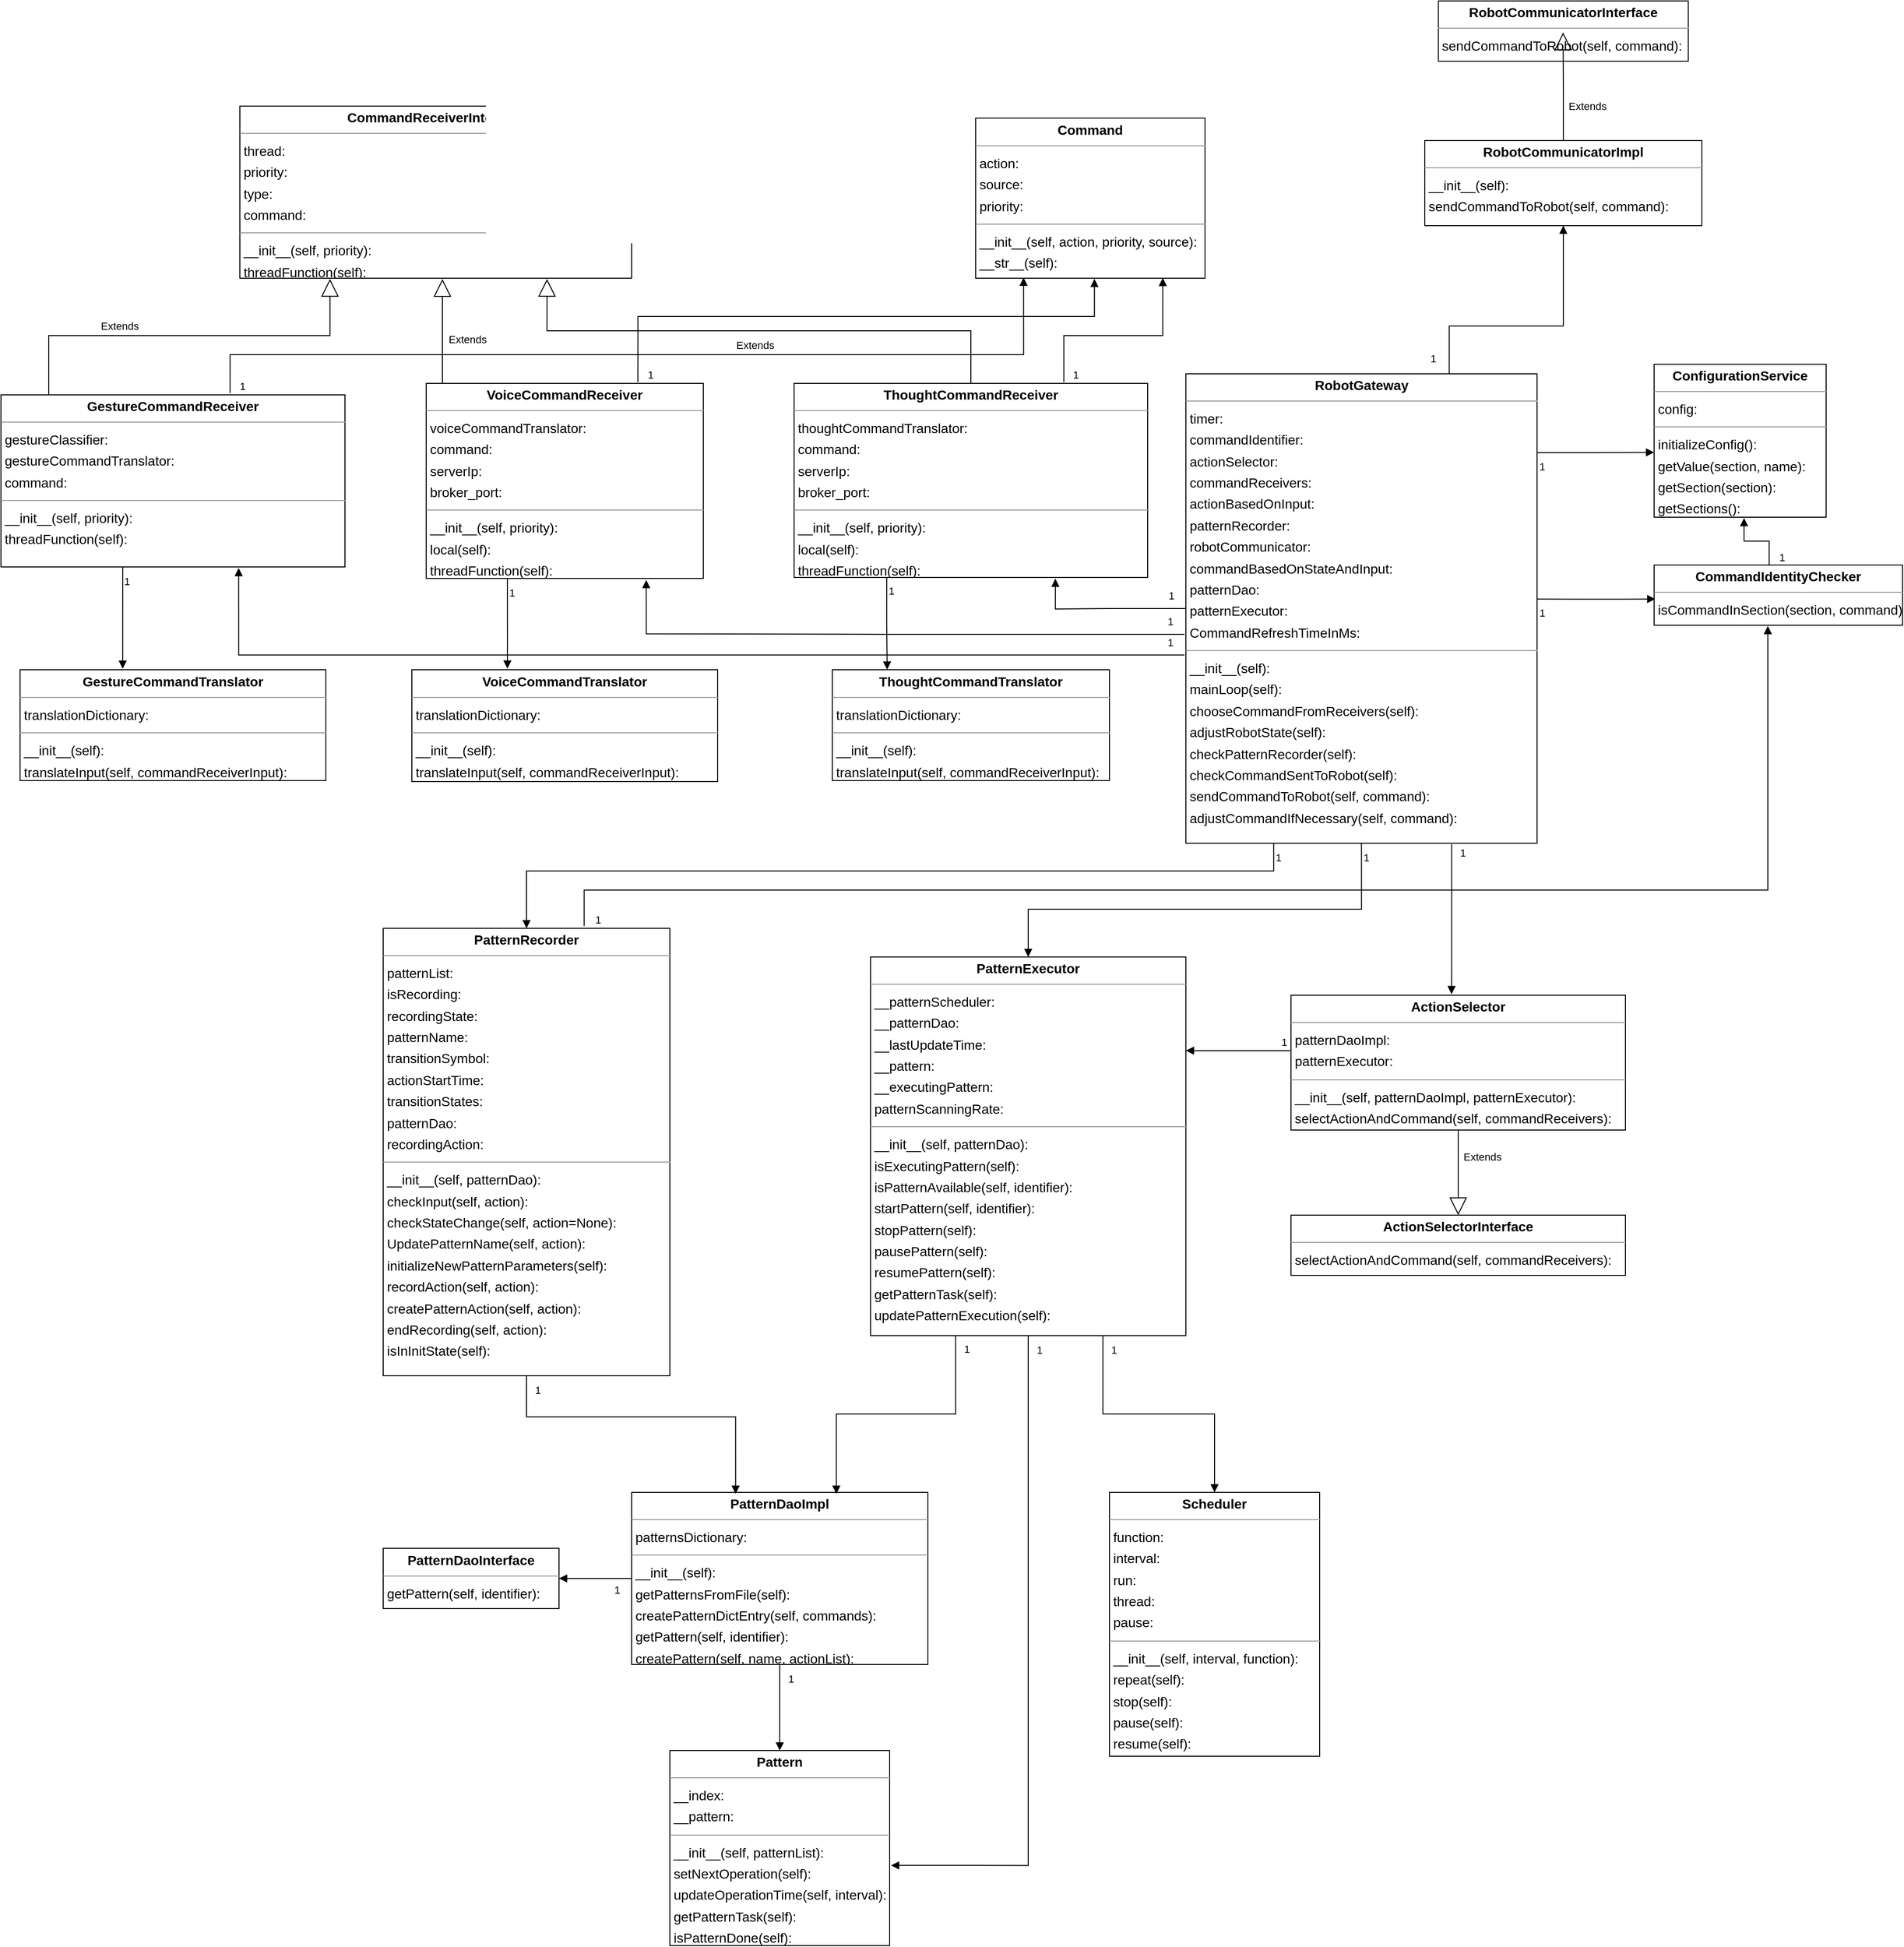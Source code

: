 <mxfile version="20.8.11" type="device"><diagram id="jau8hUi2mhlR2RWy27A4" name="Seite-1"><mxGraphModel dx="5105" dy="3112" grid="1" gridSize="10" guides="1" tooltips="1" connect="1" arrows="1" fold="1" page="0" pageScale="1" pageWidth="827" pageHeight="1169" background="none" math="0" shadow="0"><root><mxCell id="0"/><mxCell id="1" parent="0"/><mxCell id="node11" value="&lt;p style=&quot;margin:0px;margin-top:4px;text-align:center;&quot;&gt;&lt;b&gt;CommandReceiverInterface&lt;/b&gt;&lt;/p&gt;&lt;hr size=&quot;1&quot;&gt;&lt;p style=&quot;margin:0 0 0 4px;line-height:1.6;&quot;&gt; thread: &lt;br&gt; priority: &lt;br&gt; type: &lt;br&gt; command: &lt;/p&gt;&lt;hr size=&quot;1&quot;&gt;&lt;p style=&quot;margin:0 0 0 4px;line-height:1.6;&quot;&gt; __init__(self, priority): &lt;br&gt; threadFunction(self): &lt;/p&gt;" style="verticalAlign=top;align=left;overflow=fill;fontSize=14;fontFamily=Helvetica;html=1;rounded=0;shadow=0;comic=0;labelBackgroundColor=none;strokeWidth=1;" parent="1" vertex="1"><mxGeometry x="-900" y="-800" width="410" height="180" as="geometry"/></mxCell><mxCell id="node6" value="&lt;p style=&quot;margin:0px;margin-top:4px;text-align:center;&quot;&gt;&lt;b&gt;Command&lt;/b&gt;&lt;/p&gt;&lt;hr size=&quot;1&quot;&gt;&lt;p style=&quot;margin:0 0 0 4px;line-height:1.6;&quot;&gt; action: &lt;br&gt; source: &lt;br&gt; priority: &lt;/p&gt;&lt;hr size=&quot;1&quot;&gt;&lt;p style=&quot;margin:0 0 0 4px;line-height:1.6;&quot;&gt; __init__(self, action, priority, source): &lt;br&gt; __str__(self): &lt;/p&gt;" style="verticalAlign=top;align=left;overflow=fill;fontSize=14;fontFamily=Helvetica;html=1;rounded=0;shadow=0;comic=0;labelBackgroundColor=none;strokeWidth=1;" parent="1" vertex="1"><mxGeometry x="-130" y="-787.5" width="240" height="167.5" as="geometry"/></mxCell><mxCell id="node15" value="&lt;p style=&quot;margin:0px;margin-top:4px;text-align:center;&quot;&gt;&lt;b&gt;Pattern&lt;/b&gt;&lt;/p&gt;&lt;hr size=&quot;1&quot;&gt;&lt;p style=&quot;margin:0 0 0 4px;line-height:1.6;&quot;&gt; __index: &lt;br&gt; __pattern: &lt;/p&gt;&lt;hr size=&quot;1&quot;&gt;&lt;p style=&quot;margin:0 0 0 4px;line-height:1.6;&quot;&gt; __init__(self, patternList): &lt;br&gt; setNextOperation(self): &lt;br&gt; updateOperationTime(self, interval): &lt;br&gt; getPatternTask(self): &lt;br&gt; isPatternDone(self): &lt;/p&gt;" style="verticalAlign=top;align=left;overflow=fill;fontSize=14;fontFamily=Helvetica;html=1;rounded=0;shadow=0;comic=0;labelBackgroundColor=none;strokeWidth=1;" parent="1" vertex="1"><mxGeometry x="-450" y="920" width="230" height="204" as="geometry"/></mxCell><mxCell id="node14" value="&lt;p style=&quot;margin:0px;margin-top:4px;text-align:center;&quot;&gt;&lt;b&gt;PatternDaoImpl&lt;/b&gt;&lt;/p&gt;&lt;hr size=&quot;1&quot;&gt;&lt;p style=&quot;margin:0 0 0 4px;line-height:1.6;&quot;&gt; patternsDictionary: &lt;/p&gt;&lt;hr size=&quot;1&quot;&gt;&lt;p style=&quot;margin:0 0 0 4px;line-height:1.6;&quot;&gt; __init__(self): &lt;br&gt; getPatternsFromFile(self): &lt;br&gt; createPatternDictEntry(self, commands): &lt;br&gt; getPattern(self, identifier): &lt;br&gt; createPattern(self, name, actionList): &lt;/p&gt;" style="verticalAlign=top;align=left;overflow=fill;fontSize=14;fontFamily=Helvetica;html=1;rounded=0;shadow=0;comic=0;labelBackgroundColor=none;strokeWidth=1;" parent="1" vertex="1"><mxGeometry x="-490" y="650" width="310" height="180" as="geometry"/></mxCell><mxCell id="node16" value="&lt;p style=&quot;margin:0px;margin-top:4px;text-align:center;&quot;&gt;&lt;b&gt;PatternExecutor&lt;/b&gt;&lt;/p&gt;&lt;hr size=&quot;1&quot;&gt;&lt;p style=&quot;margin:0 0 0 4px;line-height:1.6;&quot;&gt; __patternScheduler: &lt;br&gt; __patternDao: &lt;br&gt; __lastUpdateTime: &lt;br&gt; __pattern: &lt;br&gt; __executingPattern: &lt;br&gt; patternScanningRate: &lt;/p&gt;&lt;hr size=&quot;1&quot;&gt;&lt;p style=&quot;margin:0 0 0 4px;line-height:1.6;&quot;&gt; __init__(self, patternDao): &lt;br&gt; isExecutingPattern(self): &lt;br&gt; isPatternAvailable(self, identifier): &lt;br&gt; startPattern(self, identifier): &lt;br&gt; stopPattern(self): &lt;br&gt; pausePattern(self): &lt;br&gt; resumePattern(self): &lt;br&gt; getPatternTask(self): &lt;br&gt; updatePatternExecution(self): &lt;/p&gt;" style="verticalAlign=top;align=left;overflow=fill;fontSize=14;fontFamily=Helvetica;html=1;rounded=0;shadow=0;comic=0;labelBackgroundColor=none;strokeWidth=1;" parent="1" vertex="1"><mxGeometry x="-240" y="90" width="330" height="396" as="geometry"/></mxCell><mxCell id="node17" value="&lt;p style=&quot;margin:0px;margin-top:4px;text-align:center;&quot;&gt;&lt;b&gt;PatternRecorder&lt;/b&gt;&lt;/p&gt;&lt;hr size=&quot;1&quot;&gt;&lt;p style=&quot;margin:0 0 0 4px;line-height:1.6;&quot;&gt; patternList: &lt;br&gt; isRecording: &lt;br&gt; recordingState: &lt;br&gt; patternName: &lt;br&gt; transitionSymbol: &lt;br&gt; actionStartTime: &lt;br&gt; transitionStates: &lt;br&gt; patternDao: &lt;br&gt; recordingAction: &lt;/p&gt;&lt;hr size=&quot;1&quot;&gt;&lt;p style=&quot;margin:0 0 0 4px;line-height:1.6;&quot;&gt; __init__(self, patternDao): &lt;br&gt; checkInput(self, action): &lt;br&gt; checkStateChange(self, action=None): &lt;br&gt; UpdatePatternName(self, action): &lt;br&gt; initializeNewPatternParameters(self): &lt;br&gt; recordAction(self, action): &lt;br&gt; createPatternAction(self, action): &lt;br&gt; endRecording(self, action): &lt;br&gt; isInInitState(self): &lt;/p&gt;" style="verticalAlign=top;align=left;overflow=fill;fontSize=14;fontFamily=Helvetica;html=1;rounded=0;shadow=0;comic=0;labelBackgroundColor=none;strokeWidth=1;" parent="1" vertex="1"><mxGeometry x="-750" y="60" width="300" height="468" as="geometry"/></mxCell><mxCell id="node19" value="&lt;p style=&quot;margin:0px;margin-top:4px;text-align:center;&quot;&gt;&lt;b&gt;RobotCommunicatorImpl&lt;/b&gt;&lt;/p&gt;&lt;hr size=&quot;1&quot;&gt;&lt;p style=&quot;margin:0 0 0 4px;line-height:1.6;&quot;&gt; __init__(self): &lt;br&gt; sendCommandToRobot(self, command): &lt;/p&gt;" style="verticalAlign=top;align=left;overflow=fill;fontSize=14;fontFamily=Helvetica;html=1;rounded=0;shadow=0;comic=0;labelBackgroundColor=none;strokeWidth=1;" parent="1" vertex="1"><mxGeometry x="340" y="-764" width="290" height="89" as="geometry"/></mxCell><mxCell id="node18" value="&lt;p style=&quot;margin:0px;margin-top:4px;text-align:center;&quot;&gt;&lt;b&gt;RobotCommunicatorInterface&lt;/b&gt;&lt;/p&gt;&lt;hr size=&quot;1&quot;&gt;&lt;p style=&quot;margin:0 0 0 4px;line-height:1.6;&quot;&gt; sendCommandToRobot(self, command): &lt;/p&gt;" style="verticalAlign=top;align=left;overflow=fill;fontSize=14;fontFamily=Helvetica;html=1;rounded=0;shadow=0;comic=0;labelBackgroundColor=none;strokeWidth=1;" parent="1" vertex="1"><mxGeometry x="354.25" y="-910" width="261.5" height="63" as="geometry"/></mxCell><mxCell id="node2" value="&lt;p style=&quot;margin:0px;margin-top:4px;text-align:center;&quot;&gt;&lt;b&gt;RobotGateway&lt;/b&gt;&lt;/p&gt;&lt;hr size=&quot;1&quot;&gt;&lt;p style=&quot;margin:0 0 0 4px;line-height:1.6;&quot;&gt; timer: &lt;br&gt; commandIdentifier: &lt;br&gt; actionSelector: &lt;br&gt; commandReceivers: &lt;br&gt; actionBasedOnInput: &lt;br&gt; patternRecorder: &lt;br&gt; robotCommunicator: &lt;br&gt; commandBasedOnStateAndInput: &lt;br&gt; patternDao: &lt;br&gt; patternExecutor: &lt;br&gt; CommandRefreshTimeInMs: &lt;/p&gt;&lt;hr size=&quot;1&quot;&gt;&lt;p style=&quot;margin:0 0 0 4px;line-height:1.6;&quot;&gt; __init__(self): &lt;br&gt; mainLoop(self): &lt;br&gt; chooseCommandFromReceivers(self): &lt;br&gt; adjustRobotState(self): &lt;br&gt; checkPatternRecorder(self): &lt;br&gt; checkCommandSentToRobot(self): &lt;br&gt; sendCommandToRobot(self, command): &lt;br&gt; adjustCommandIfNecessary(self, command): &lt;/p&gt;" style="verticalAlign=top;align=left;overflow=fill;fontSize=14;fontFamily=Helvetica;html=1;rounded=0;shadow=0;comic=0;labelBackgroundColor=none;strokeWidth=1;" parent="1" vertex="1"><mxGeometry x="90" y="-520" width="367.5" height="491" as="geometry"/></mxCell><mxCell id="node20" value="&lt;p style=&quot;margin:0px;margin-top:4px;text-align:center;&quot;&gt;&lt;b&gt;Scheduler&lt;/b&gt;&lt;/p&gt;&lt;hr size=&quot;1&quot;&gt;&lt;p style=&quot;margin:0 0 0 4px;line-height:1.6;&quot;&gt; function: &lt;br&gt; interval: &lt;br&gt; run: &lt;br&gt; thread: &lt;br&gt; pause: &lt;/p&gt;&lt;hr size=&quot;1&quot;&gt;&lt;p style=&quot;margin:0 0 0 4px;line-height:1.6;&quot;&gt; __init__(self, interval, function): &lt;br&gt; repeat(self): &lt;br&gt; stop(self): &lt;br&gt; pause(self): &lt;br&gt; resume(self): &lt;/p&gt;" style="verticalAlign=top;align=left;overflow=fill;fontSize=14;fontFamily=Helvetica;html=1;rounded=0;shadow=0;comic=0;labelBackgroundColor=none;strokeWidth=1;" parent="1" vertex="1"><mxGeometry x="10" y="650" width="220" height="276" as="geometry"/></mxCell><mxCell id="qd8FegJ2nMm_lScdqNR3-1" value="Extends" style="endArrow=block;endSize=16;endFill=0;html=1;rounded=0;entryX=0.784;entryY=1.004;entryDx=0;entryDy=0;entryPerimeter=0;exitX=0.5;exitY=0;exitDx=0;exitDy=0;edgeStyle=orthogonalEdgeStyle;" edge="1" parent="1" source="node7" target="node11"><mxGeometry x="0.017" y="15" width="160" relative="1" as="geometry"><mxPoint x="-310" y="40" as="sourcePoint"/><mxPoint x="-150" y="40" as="targetPoint"/><mxPoint as="offset"/></mxGeometry></mxCell><mxCell id="qd8FegJ2nMm_lScdqNR3-2" value="Extends" style="endArrow=block;endSize=16;endFill=0;html=1;rounded=0;entryX=0.517;entryY=1.005;entryDx=0;entryDy=0;entryPerimeter=0;edgeStyle=orthogonalEdgeStyle;" edge="1" parent="1" source="node9" target="node11"><mxGeometry x="-0.168" y="-26" width="160" relative="1" as="geometry"><mxPoint x="-245" y="-500" as="sourcePoint"/><mxPoint x="-568.56" y="-609.28" as="targetPoint"/><mxPoint as="offset"/><Array as="points"><mxPoint x="-688" y="-540"/><mxPoint x="-688" y="-540"/></Array></mxGeometry></mxCell><mxCell id="qd8FegJ2nMm_lScdqNR3-3" value="Extends" style="endArrow=block;endSize=16;endFill=0;html=1;rounded=0;entryX=0.23;entryY=1.004;entryDx=0;entryDy=0;entryPerimeter=0;exitX=0.5;exitY=0;exitDx=0;exitDy=0;edgeStyle=orthogonalEdgeStyle;" edge="1" parent="1" source="node0" target="node11"><mxGeometry x="-0.027" y="10" width="160" relative="1" as="geometry"><mxPoint x="-235" y="-490" as="sourcePoint"/><mxPoint x="-558.56" y="-599.28" as="targetPoint"/><mxPoint as="offset"/><Array as="points"><mxPoint x="-1100" y="-560"/><mxPoint x="-806" y="-560"/></Array></mxGeometry></mxCell><mxCell id="qd8FegJ2nMm_lScdqNR3-4" value="" style="endArrow=block;endFill=1;html=1;edgeStyle=orthogonalEdgeStyle;align=left;verticalAlign=top;rounded=0;entryX=0.739;entryY=1.006;entryDx=0;entryDy=0;exitX=0;exitY=0.5;exitDx=0;exitDy=0;entryPerimeter=0;" edge="1" parent="1" source="node2" target="node7"><mxGeometry x="-1" y="25" relative="1" as="geometry"><mxPoint x="-250" as="sourcePoint"/><mxPoint x="-90" as="targetPoint"/><Array as="points"><mxPoint x="10" y="-274"/><mxPoint x="-167" y="-274"/></Array><mxPoint x="20" y="-10" as="offset"/></mxGeometry></mxCell><mxCell id="qd8FegJ2nMm_lScdqNR3-5" value="1" style="edgeLabel;resizable=0;html=1;align=left;verticalAlign=bottom;" connectable="0" vertex="1" parent="qd8FegJ2nMm_lScdqNR3-4"><mxGeometry x="-1" relative="1" as="geometry"><mxPoint x="-20" y="-5" as="offset"/></mxGeometry></mxCell><mxCell id="qd8FegJ2nMm_lScdqNR3-8" value="" style="endArrow=block;endFill=1;html=1;edgeStyle=orthogonalEdgeStyle;align=left;verticalAlign=top;rounded=0;entryX=0.794;entryY=1.008;entryDx=0;entryDy=0;exitX=-0.004;exitY=0.555;exitDx=0;exitDy=0;exitPerimeter=0;entryPerimeter=0;" edge="1" parent="1" source="node2" target="node9"><mxGeometry x="-1" relative="1" as="geometry"><mxPoint x="90.0" y="-247.5" as="sourcePoint"/><mxPoint x="-255" y="-280" as="targetPoint"/><Array as="points"><mxPoint x="-225" y="-247"/><mxPoint x="-475" y="-248"/></Array></mxGeometry></mxCell><mxCell id="qd8FegJ2nMm_lScdqNR3-9" value="1" style="edgeLabel;resizable=0;html=1;align=left;verticalAlign=bottom;" connectable="0" vertex="1" parent="qd8FegJ2nMm_lScdqNR3-8"><mxGeometry x="-1" relative="1" as="geometry"><mxPoint x="-20" y="-5" as="offset"/></mxGeometry></mxCell><mxCell id="qd8FegJ2nMm_lScdqNR3-10" value="" style="endArrow=block;endFill=1;html=1;edgeStyle=orthogonalEdgeStyle;align=left;verticalAlign=top;rounded=0;exitX=-0.004;exitY=0.599;exitDx=0;exitDy=0;exitPerimeter=0;entryX=0.691;entryY=1.006;entryDx=0;entryDy=0;entryPerimeter=0;" edge="1" parent="1" source="node2" target="node0"><mxGeometry x="-1" relative="1" as="geometry"><mxPoint x="-13.0" y="-167.5" as="sourcePoint"/><mxPoint x="-358" y="-200" as="targetPoint"/><Array as="points"><mxPoint x="-901" y="-226"/></Array></mxGeometry></mxCell><mxCell id="qd8FegJ2nMm_lScdqNR3-11" value="1" style="edgeLabel;resizable=0;html=1;align=left;verticalAlign=bottom;" connectable="0" vertex="1" parent="qd8FegJ2nMm_lScdqNR3-10"><mxGeometry x="-1" relative="1" as="geometry"><mxPoint x="-20" y="-5" as="offset"/></mxGeometry></mxCell><mxCell id="qd8FegJ2nMm_lScdqNR3-32" value="" style="endArrow=block;endFill=1;html=1;edgeStyle=orthogonalEdgeStyle;align=left;verticalAlign=top;rounded=0;exitX=1;exitY=0.168;exitDx=0;exitDy=0;exitPerimeter=0;entryX=0;entryY=0.576;entryDx=0;entryDy=0;entryPerimeter=0;" edge="1" parent="1" source="node2" target="node12"><mxGeometry x="-1" relative="1" as="geometry"><mxPoint x="467.867" y="-400.016" as="sourcePoint"/><mxPoint x="588.6" y="-400.313" as="targetPoint"/><Array as="points"/></mxGeometry></mxCell><mxCell id="qd8FegJ2nMm_lScdqNR3-33" value="1" style="edgeLabel;resizable=0;html=1;align=left;verticalAlign=bottom;" connectable="0" vertex="1" parent="qd8FegJ2nMm_lScdqNR3-32"><mxGeometry x="-1" relative="1" as="geometry"><mxPoint y="23" as="offset"/></mxGeometry></mxCell><mxCell id="qd8FegJ2nMm_lScdqNR3-34" value="" style="endArrow=block;endFill=1;html=1;edgeStyle=orthogonalEdgeStyle;align=left;verticalAlign=top;rounded=0;exitX=0.5;exitY=1;exitDx=0;exitDy=0;entryX=0.5;entryY=0;entryDx=0;entryDy=0;" edge="1" parent="1" source="node2" target="node16"><mxGeometry x="-1" relative="1" as="geometry"><mxPoint x="477.867" y="-390.016" as="sourcePoint"/><mxPoint x="1000" y="160" as="targetPoint"/><Array as="points"><mxPoint x="274" y="40"/><mxPoint x="-75" y="40"/></Array></mxGeometry></mxCell><mxCell id="qd8FegJ2nMm_lScdqNR3-35" value="1" style="edgeLabel;resizable=0;html=1;align=left;verticalAlign=bottom;" connectable="0" vertex="1" parent="qd8FegJ2nMm_lScdqNR3-34"><mxGeometry x="-1" relative="1" as="geometry"><mxPoint y="23" as="offset"/></mxGeometry></mxCell><mxCell id="qd8FegJ2nMm_lScdqNR3-36" value="" style="endArrow=block;endFill=1;html=1;edgeStyle=orthogonalEdgeStyle;align=left;verticalAlign=top;rounded=0;exitX=0.25;exitY=1;exitDx=0;exitDy=0;entryX=0.5;entryY=0;entryDx=0;entryDy=0;" edge="1" parent="1" source="node2" target="node17"><mxGeometry x="-1" relative="1" as="geometry"><mxPoint x="487.867" y="-380.016" as="sourcePoint"/><mxPoint x="190" y="130" as="targetPoint"/><Array as="points"><mxPoint x="182"/><mxPoint x="-600"/></Array></mxGeometry></mxCell><mxCell id="qd8FegJ2nMm_lScdqNR3-37" value="1" style="edgeLabel;resizable=0;html=1;align=left;verticalAlign=bottom;" connectable="0" vertex="1" parent="qd8FegJ2nMm_lScdqNR3-36"><mxGeometry x="-1" relative="1" as="geometry"><mxPoint y="23" as="offset"/></mxGeometry></mxCell><mxCell id="qd8FegJ2nMm_lScdqNR3-38" value="" style="endArrow=block;endFill=1;html=1;edgeStyle=orthogonalEdgeStyle;align=left;verticalAlign=top;rounded=0;exitX=0.75;exitY=0;exitDx=0;exitDy=0;entryX=0.5;entryY=1;entryDx=0;entryDy=0;" edge="1" parent="1" source="node2" target="node19"><mxGeometry x="-1" relative="1" as="geometry"><mxPoint x="349.555" y="-533.735" as="sourcePoint"/><mxPoint x="520" y="-640" as="targetPoint"/><Array as="points"><mxPoint x="366" y="-570"/><mxPoint x="485" y="-570"/></Array></mxGeometry></mxCell><mxCell id="qd8FegJ2nMm_lScdqNR3-39" value="1" style="edgeLabel;resizable=0;html=1;align=left;verticalAlign=bottom;" connectable="0" vertex="1" parent="qd8FegJ2nMm_lScdqNR3-38"><mxGeometry x="-1" relative="1" as="geometry"><mxPoint x="-22" y="-8" as="offset"/></mxGeometry></mxCell><mxCell id="qd8FegJ2nMm_lScdqNR3-40" value="Extends" style="endArrow=block;endSize=16;endFill=0;html=1;rounded=0;edgeStyle=orthogonalEdgeStyle;entryX=0.5;entryY=1;entryDx=0;entryDy=0;exitX=0.5;exitY=0;exitDx=0;exitDy=0;" edge="1" parent="1" source="node19"><mxGeometry x="-0.364" y="-25" width="160" relative="1" as="geometry"><mxPoint x="484.76" y="-790.0" as="sourcePoint"/><mxPoint x="484.76" y="-877" as="targetPoint"/><mxPoint as="offset"/></mxGeometry></mxCell><mxCell id="qd8FegJ2nMm_lScdqNR3-42" value="" style="endArrow=block;endFill=1;html=1;edgeStyle=orthogonalEdgeStyle;align=left;verticalAlign=top;rounded=0;exitX=1.001;exitY=0.48;exitDx=0;exitDy=0;exitPerimeter=0;entryX=0.005;entryY=0.565;entryDx=0;entryDy=0;entryPerimeter=0;" edge="1" parent="1" source="node2" target="qd8FegJ2nMm_lScdqNR3-54"><mxGeometry x="-1" relative="1" as="geometry"><mxPoint x="460" y="-280" as="sourcePoint"/><mxPoint x="610" y="-280" as="targetPoint"/><Array as="points"><mxPoint x="548" y="-284"/></Array></mxGeometry></mxCell><mxCell id="qd8FegJ2nMm_lScdqNR3-43" value="1" style="edgeLabel;resizable=0;html=1;align=left;verticalAlign=bottom;" connectable="0" vertex="1" parent="qd8FegJ2nMm_lScdqNR3-42"><mxGeometry x="-1" relative="1" as="geometry"><mxPoint y="23" as="offset"/></mxGeometry></mxCell><mxCell id="node3" value="&lt;p style=&quot;margin:0px;margin-top:4px;text-align:center;&quot;&gt;&lt;b&gt;ActionSelector&lt;/b&gt;&lt;/p&gt;&lt;hr size=&quot;1&quot;&gt;&lt;p style=&quot;margin:0 0 0 4px;line-height:1.6;&quot;&gt; patternDaoImpl: &lt;br&gt; patternExecutor: &lt;/p&gt;&lt;hr size=&quot;1&quot;&gt;&lt;p style=&quot;margin:0 0 0 4px;line-height:1.6;&quot;&gt; __init__(self, patternDaoImpl, patternExecutor): &lt;br&gt; selectActionAndCommand(self, commandReceivers): &lt;/p&gt;" style="verticalAlign=top;align=left;overflow=fill;fontSize=14;fontFamily=Helvetica;html=1;rounded=0;shadow=0;comic=0;labelBackgroundColor=none;strokeWidth=1;" parent="1" vertex="1"><mxGeometry x="200" y="130" width="350" height="141" as="geometry"/></mxCell><mxCell id="node4" value="&lt;p style=&quot;margin:0px;margin-top:4px;text-align:center;&quot;&gt;&lt;b&gt;ActionSelectorInterface&lt;/b&gt;&lt;/p&gt;&lt;hr size=&quot;1&quot;&gt;&lt;p style=&quot;margin:0 0 0 4px;line-height:1.6;&quot;&gt; selectActionAndCommand(self, commandReceivers): &lt;/p&gt;" style="verticalAlign=top;align=left;overflow=fill;fontSize=14;fontFamily=Helvetica;html=1;rounded=0;shadow=0;comic=0;labelBackgroundColor=none;strokeWidth=1;" parent="1" vertex="1"><mxGeometry x="200" y="360" width="350" height="63" as="geometry"/></mxCell><mxCell id="node13" value="&lt;p style=&quot;margin:0px;margin-top:4px;text-align:center;&quot;&gt;&lt;b&gt;PatternDaoInterface&lt;/b&gt;&lt;/p&gt;&lt;hr size=&quot;1&quot;&gt;&lt;p style=&quot;margin:0 0 0 4px;line-height:1.6;&quot;&gt; getPattern(self, identifier): &lt;/p&gt;" style="verticalAlign=top;align=left;overflow=fill;fontSize=14;fontFamily=Helvetica;html=1;rounded=0;shadow=0;comic=0;labelBackgroundColor=none;strokeWidth=1;" parent="1" vertex="1"><mxGeometry x="-750" y="708.5" width="184" height="63" as="geometry"/></mxCell><mxCell id="qd8FegJ2nMm_lScdqNR3-24" value="Extends" style="endArrow=block;endSize=16;endFill=0;html=1;rounded=0;edgeStyle=orthogonalEdgeStyle;exitX=0.5;exitY=1;exitDx=0;exitDy=0;entryX=0.5;entryY=0;entryDx=0;entryDy=0;" edge="1" parent="1" source="node3" target="node4"><mxGeometry x="-0.379" y="25" width="160" relative="1" as="geometry"><mxPoint x="1070" y="780" as="sourcePoint"/><mxPoint x="380" y="320" as="targetPoint"/><mxPoint as="offset"/><Array as="points"><mxPoint x="375" y="320"/><mxPoint x="375" y="320"/></Array></mxGeometry></mxCell><mxCell id="qd8FegJ2nMm_lScdqNR3-47" value="" style="endArrow=block;endFill=1;html=1;edgeStyle=orthogonalEdgeStyle;align=left;verticalAlign=top;rounded=0;exitX=-0.002;exitY=0.411;exitDx=0;exitDy=0;exitPerimeter=0;" edge="1" parent="1" source="node3"><mxGeometry x="-1" relative="1" as="geometry"><mxPoint x="210" y="240" as="sourcePoint"/><mxPoint x="90" y="188" as="targetPoint"/><Array as="points"><mxPoint x="90" y="188"/></Array></mxGeometry></mxCell><mxCell id="qd8FegJ2nMm_lScdqNR3-48" value="1" style="edgeLabel;resizable=0;html=1;align=left;verticalAlign=bottom;" connectable="0" vertex="1" parent="qd8FegJ2nMm_lScdqNR3-47"><mxGeometry x="-1" relative="1" as="geometry"><mxPoint x="-11" as="offset"/></mxGeometry></mxCell><mxCell id="qd8FegJ2nMm_lScdqNR3-49" value="" style="endArrow=block;endFill=1;html=1;edgeStyle=orthogonalEdgeStyle;align=left;verticalAlign=top;rounded=0;exitX=0.757;exitY=1.002;exitDx=0;exitDy=0;exitPerimeter=0;entryX=0.479;entryY=-0.008;entryDx=0;entryDy=0;entryPerimeter=0;" edge="1" parent="1" source="node2" target="node3"><mxGeometry x="-1" relative="1" as="geometry"><mxPoint x="250" y="170.5" as="sourcePoint"/><mxPoint x="380" y="110" as="targetPoint"/><Array as="points"><mxPoint x="368" y="100"/><mxPoint x="368" y="100"/><mxPoint x="368" y="129"/></Array></mxGeometry></mxCell><mxCell id="qd8FegJ2nMm_lScdqNR3-50" value="1" style="edgeLabel;resizable=0;html=1;align=left;verticalAlign=bottom;" connectable="0" vertex="1" parent="qd8FegJ2nMm_lScdqNR3-49"><mxGeometry x="-1" relative="1" as="geometry"><mxPoint x="7" y="18" as="offset"/></mxGeometry></mxCell><mxCell id="qd8FegJ2nMm_lScdqNR3-56" value="" style="endArrow=block;endFill=1;html=1;edgeStyle=orthogonalEdgeStyle;align=left;verticalAlign=top;rounded=0;entryX=1;entryY=0.5;entryDx=0;entryDy=0;exitX=0;exitY=0.5;exitDx=0;exitDy=0;" edge="1" parent="1" source="node14" target="node13"><mxGeometry x="-1" relative="1" as="geometry"><mxPoint x="-280" y="550" as="sourcePoint"/><mxPoint x="-340" y="605" as="targetPoint"/><Array as="points"><mxPoint x="-550" y="740"/><mxPoint x="-550" y="740"/></Array></mxGeometry></mxCell><mxCell id="qd8FegJ2nMm_lScdqNR3-57" value="1" style="edgeLabel;resizable=0;html=1;align=left;verticalAlign=bottom;" connectable="0" vertex="1" parent="qd8FegJ2nMm_lScdqNR3-56"><mxGeometry x="-1" relative="1" as="geometry"><mxPoint x="-20" y="20" as="offset"/></mxGeometry></mxCell><mxCell id="qd8FegJ2nMm_lScdqNR3-58" value="" style="endArrow=block;endFill=1;html=1;edgeStyle=orthogonalEdgeStyle;align=left;verticalAlign=top;rounded=0;entryX=0.5;entryY=0;entryDx=0;entryDy=0;exitX=0.5;exitY=1;exitDx=0;exitDy=0;" edge="1" parent="1" source="node14" target="node15"><mxGeometry x="-1" relative="1" as="geometry"><mxPoint x="-56.63" y="900" as="sourcePoint"/><mxPoint x="-120.0" y="1001.44" as="targetPoint"/><Array as="points"/></mxGeometry></mxCell><mxCell id="qd8FegJ2nMm_lScdqNR3-59" value="1" style="edgeLabel;resizable=0;html=1;align=left;verticalAlign=bottom;" connectable="0" vertex="1" parent="qd8FegJ2nMm_lScdqNR3-58"><mxGeometry x="-1" relative="1" as="geometry"><mxPoint x="7" y="23" as="offset"/></mxGeometry></mxCell><mxCell id="qd8FegJ2nMm_lScdqNR3-60" value="" style="endArrow=block;endFill=1;html=1;edgeStyle=orthogonalEdgeStyle;align=left;verticalAlign=top;rounded=0;entryX=0.691;entryY=0.008;entryDx=0;entryDy=0;exitX=0.27;exitY=0.999;exitDx=0;exitDy=0;exitPerimeter=0;entryPerimeter=0;" edge="1" parent="1" source="node16" target="node14"><mxGeometry x="-1" relative="1" as="geometry"><mxPoint x="-20" y="560" as="sourcePoint"/><mxPoint x="-20" y="650" as="targetPoint"/><Array as="points"/></mxGeometry></mxCell><mxCell id="qd8FegJ2nMm_lScdqNR3-61" value="1" style="edgeLabel;resizable=0;html=1;align=left;verticalAlign=bottom;" connectable="0" vertex="1" parent="qd8FegJ2nMm_lScdqNR3-60"><mxGeometry x="-1" relative="1" as="geometry"><mxPoint x="7" y="23" as="offset"/></mxGeometry></mxCell><mxCell id="qd8FegJ2nMm_lScdqNR3-62" value="" style="endArrow=block;endFill=1;html=1;edgeStyle=orthogonalEdgeStyle;align=left;verticalAlign=top;rounded=0;entryX=1.006;entryY=0.589;entryDx=0;entryDy=0;exitX=0.5;exitY=1;exitDx=0;exitDy=0;entryPerimeter=0;" edge="1" parent="1" source="node16" target="node15"><mxGeometry x="-1" relative="1" as="geometry"><mxPoint x="-75.34" y="560" as="sourcePoint"/><mxPoint x="-75.34" y="650" as="targetPoint"/><Array as="points"><mxPoint x="-75" y="1040"/></Array></mxGeometry></mxCell><mxCell id="qd8FegJ2nMm_lScdqNR3-63" value="1" style="edgeLabel;resizable=0;html=1;align=left;verticalAlign=bottom;" connectable="0" vertex="1" parent="qd8FegJ2nMm_lScdqNR3-62"><mxGeometry x="-1" relative="1" as="geometry"><mxPoint x="7" y="23" as="offset"/></mxGeometry></mxCell><mxCell id="qd8FegJ2nMm_lScdqNR3-64" value="" style="endArrow=block;endFill=1;html=1;edgeStyle=orthogonalEdgeStyle;align=left;verticalAlign=top;rounded=0;entryX=0.5;entryY=0;entryDx=0;entryDy=0;exitX=0.737;exitY=1;exitDx=0;exitDy=0;exitPerimeter=0;" edge="1" parent="1" source="node16" target="node20"><mxGeometry x="-1" relative="1" as="geometry"><mxPoint x="-139.25" y="498.376" as="sourcePoint"/><mxPoint x="-264.55" y="658.74" as="targetPoint"/><Array as="points"/></mxGeometry></mxCell><mxCell id="qd8FegJ2nMm_lScdqNR3-65" value="1" style="edgeLabel;resizable=0;html=1;align=left;verticalAlign=bottom;" connectable="0" vertex="1" parent="qd8FegJ2nMm_lScdqNR3-64"><mxGeometry x="-1" relative="1" as="geometry"><mxPoint x="7" y="23" as="offset"/></mxGeometry></mxCell><mxCell id="qd8FegJ2nMm_lScdqNR3-66" value="" style="endArrow=block;endFill=1;html=1;edgeStyle=orthogonalEdgeStyle;align=left;verticalAlign=top;rounded=0;exitX=0.701;exitY=-0.005;exitDx=0;exitDy=0;exitPerimeter=0;entryX=0.459;entryY=1.011;entryDx=0;entryDy=0;entryPerimeter=0;" edge="1" parent="1" source="node17" target="qd8FegJ2nMm_lScdqNR3-54"><mxGeometry x="-1" relative="1" as="geometry"><mxPoint x="120" y="520" as="sourcePoint"/><mxPoint x="280" y="520" as="targetPoint"/><Array as="points"><mxPoint x="-540" y="20"/><mxPoint x="699" y="20"/><mxPoint x="699" y="-256"/></Array></mxGeometry></mxCell><mxCell id="qd8FegJ2nMm_lScdqNR3-67" value="1" style="edgeLabel;resizable=0;html=1;align=left;verticalAlign=bottom;" connectable="0" vertex="1" parent="qd8FegJ2nMm_lScdqNR3-66"><mxGeometry x="-1" relative="1" as="geometry"><mxPoint x="10" y="2" as="offset"/></mxGeometry></mxCell><mxCell id="qd8FegJ2nMm_lScdqNR3-70" value="" style="endArrow=block;endFill=1;html=1;edgeStyle=orthogonalEdgeStyle;align=left;verticalAlign=top;rounded=0;entryX=0.351;entryY=0.003;entryDx=0;entryDy=0;entryPerimeter=0;exitX=0.5;exitY=1;exitDx=0;exitDy=0;" edge="1" parent="1" source="node17"><mxGeometry x="-1" relative="1" as="geometry"><mxPoint x="-600" y="530" as="sourcePoint"/><mxPoint x="-381.19" y="651.48" as="targetPoint"/><Array as="points"><mxPoint x="-600" y="571"/><mxPoint x="-381" y="571"/></Array></mxGeometry></mxCell><mxCell id="qd8FegJ2nMm_lScdqNR3-71" value="1" style="edgeLabel;resizable=0;html=1;align=left;verticalAlign=bottom;" connectable="0" vertex="1" parent="qd8FegJ2nMm_lScdqNR3-70"><mxGeometry x="-1" relative="1" as="geometry"><mxPoint x="7" y="23" as="offset"/></mxGeometry></mxCell><mxCell id="qd8FegJ2nMm_lScdqNR3-80" value="" style="endArrow=block;endFill=1;html=1;edgeStyle=orthogonalEdgeStyle;align=left;verticalAlign=top;rounded=0;entryX=0.816;entryY=0.998;entryDx=0;entryDy=0;entryPerimeter=0;exitX=0.763;exitY=-0.006;exitDx=0;exitDy=0;exitPerimeter=0;" edge="1" parent="1" source="node7" target="node6"><mxGeometry x="-1" relative="1" as="geometry"><mxPoint x="-159.98" y="-520.005" as="sourcePoint"/><mxPoint x="66.82" y="-637.6" as="targetPoint"/><Array as="points"><mxPoint x="-38" y="-560"/><mxPoint x="66" y="-560"/></Array></mxGeometry></mxCell><mxCell id="qd8FegJ2nMm_lScdqNR3-81" value="1" style="edgeLabel;resizable=0;html=1;align=left;verticalAlign=bottom;" connectable="0" vertex="1" parent="qd8FegJ2nMm_lScdqNR3-80"><mxGeometry x="-1" relative="1" as="geometry"><mxPoint x="8" y="1" as="offset"/></mxGeometry></mxCell><mxCell id="qd8FegJ2nMm_lScdqNR3-84" value="" style="endArrow=block;endFill=1;html=1;edgeStyle=orthogonalEdgeStyle;align=left;verticalAlign=top;rounded=0;entryX=0.518;entryY=1.004;entryDx=0;entryDy=0;entryPerimeter=0;exitX=0.764;exitY=-0.006;exitDx=0;exitDy=0;exitPerimeter=0;" edge="1" parent="1" source="node9" target="node6"><mxGeometry x="-1" relative="1" as="geometry"><mxPoint x="-147.69" y="-501.218" as="sourcePoint"/><mxPoint x="75.84" y="-622.81" as="targetPoint"/><Array as="points"><mxPoint x="-483" y="-580"/><mxPoint x="-6" y="-580"/></Array></mxGeometry></mxCell><mxCell id="qd8FegJ2nMm_lScdqNR3-85" value="1" style="edgeLabel;resizable=0;html=1;align=left;verticalAlign=bottom;" connectable="0" vertex="1" parent="qd8FegJ2nMm_lScdqNR3-84"><mxGeometry x="-1" relative="1" as="geometry"><mxPoint x="8" y="1" as="offset"/></mxGeometry></mxCell><mxCell id="qd8FegJ2nMm_lScdqNR3-86" value="" style="endArrow=block;endFill=1;html=1;edgeStyle=orthogonalEdgeStyle;align=left;verticalAlign=top;rounded=0;exitX=0.666;exitY=-0.011;exitDx=0;exitDy=0;exitPerimeter=0;entryX=0.209;entryY=0.996;entryDx=0;entryDy=0;entryPerimeter=0;" edge="1" parent="1" source="node0" target="node6"><mxGeometry x="-1" relative="1" as="geometry"><mxPoint x="-137.69" y="-491.218" as="sourcePoint"/><mxPoint x="-80" y="-630" as="targetPoint"/><Array as="points"><mxPoint x="-910" y="-540"/><mxPoint x="-80" y="-540"/></Array></mxGeometry></mxCell><mxCell id="qd8FegJ2nMm_lScdqNR3-87" value="1" style="edgeLabel;resizable=0;html=1;align=left;verticalAlign=bottom;" connectable="0" vertex="1" parent="qd8FegJ2nMm_lScdqNR3-86"><mxGeometry x="-1" relative="1" as="geometry"><mxPoint x="8" y="1" as="offset"/></mxGeometry></mxCell><mxCell id="node12" value="&lt;p style=&quot;margin:0px;margin-top:4px;text-align:center;&quot;&gt;&lt;b&gt;ConfigurationService&lt;/b&gt;&lt;/p&gt;&lt;hr size=&quot;1&quot;&gt;&lt;p style=&quot;margin:0 0 0 4px;line-height:1.6;&quot;&gt; config: &lt;/p&gt;&lt;hr size=&quot;1&quot;&gt;&lt;p style=&quot;margin:0 0 0 4px;line-height:1.6;&quot;&gt; initializeConfig(): &lt;br&gt; getValue(section, name): &lt;br&gt; getSection(section): &lt;br&gt; getSections(): &lt;/p&gt;" style="verticalAlign=top;align=left;overflow=fill;fontSize=14;fontFamily=Helvetica;html=1;rounded=0;shadow=0;comic=0;labelBackgroundColor=none;strokeWidth=1;" parent="1" vertex="1"><mxGeometry x="580" y="-530" width="180" height="160" as="geometry"/></mxCell><mxCell id="qd8FegJ2nMm_lScdqNR3-51" value="" style="endArrow=block;endFill=1;html=1;edgeStyle=orthogonalEdgeStyle;align=left;verticalAlign=top;rounded=0;entryX=0.523;entryY=1.005;entryDx=0;entryDy=0;entryPerimeter=0;exitX=0.463;exitY=-0.005;exitDx=0;exitDy=0;exitPerimeter=0;" edge="1" parent="1" source="qd8FegJ2nMm_lScdqNR3-54" target="node12"><mxGeometry x="-1" relative="1" as="geometry"><mxPoint x="701" y="-324.819" as="sourcePoint"/><mxPoint x="589.5" y="-270.215" as="targetPoint"/><Array as="points"/></mxGeometry></mxCell><mxCell id="qd8FegJ2nMm_lScdqNR3-52" value="1" style="edgeLabel;resizable=0;html=1;align=left;verticalAlign=bottom;" connectable="0" vertex="1" parent="qd8FegJ2nMm_lScdqNR3-51"><mxGeometry x="-1" relative="1" as="geometry"><mxPoint x="9" y="1" as="offset"/></mxGeometry></mxCell><mxCell id="qd8FegJ2nMm_lScdqNR3-54" value="&lt;p style=&quot;margin:0px;margin-top:4px;text-align:center;&quot;&gt;&lt;b&gt;CommandIdentityChecker&lt;/b&gt;&lt;/p&gt;&lt;hr size=&quot;1&quot;&gt;&lt;p style=&quot;margin:0 0 0 4px;line-height:1.6;&quot;&gt; isCommandInSection(section, command): &lt;/p&gt;" style="verticalAlign=top;align=left;overflow=fill;fontSize=14;fontFamily=Helvetica;html=1;rounded=0;shadow=0;comic=0;labelBackgroundColor=none;strokeWidth=1;" vertex="1" parent="1"><mxGeometry x="580" y="-320" width="260" height="63" as="geometry"/></mxCell><mxCell id="node9" value="&lt;p style=&quot;margin:0px;margin-top:4px;text-align:center;&quot;&gt;&lt;b&gt;VoiceCommandReceiver&lt;/b&gt;&lt;/p&gt;&lt;hr size=&quot;1&quot;&gt;&lt;p style=&quot;margin:0 0 0 4px;line-height:1.6;&quot;&gt; voiceCommandTranslator: &lt;br&gt; command: &lt;br&gt; serverIp: &lt;br&gt; broker_port: &lt;/p&gt;&lt;hr size=&quot;1&quot;&gt;&lt;p style=&quot;margin:0 0 0 4px;line-height:1.6;&quot;&gt; __init__(self, priority): &lt;br&gt; local(self): &lt;br&gt; threadFunction(self): &lt;/p&gt;" style="verticalAlign=top;align=left;overflow=fill;fontSize=14;fontFamily=Helvetica;html=1;rounded=0;shadow=0;comic=0;labelBackgroundColor=none;strokeWidth=1;" parent="1" vertex="1"><mxGeometry x="-705" y="-510" width="290" height="204" as="geometry"/></mxCell><mxCell id="node10" value="&lt;p style=&quot;margin:0px;margin-top:4px;text-align:center;&quot;&gt;&lt;b&gt;VoiceCommandTranslator&lt;/b&gt;&lt;/p&gt;&lt;hr size=&quot;1&quot;&gt;&lt;p style=&quot;margin:0 0 0 4px;line-height:1.6;&quot;&gt; translationDictionary: &lt;/p&gt;&lt;hr size=&quot;1&quot;&gt;&lt;p style=&quot;margin:0 0 0 4px;line-height:1.6;&quot;&gt; __init__(self): &lt;br&gt; translateInput(self, commandReceiverInput): &lt;/p&gt;" style="verticalAlign=top;align=left;overflow=fill;fontSize=14;fontFamily=Helvetica;html=1;rounded=0;shadow=0;comic=0;labelBackgroundColor=none;strokeWidth=1;" parent="1" vertex="1"><mxGeometry x="-720" y="-210.5" width="320" height="117" as="geometry"/></mxCell><mxCell id="node7" value="&lt;p style=&quot;margin:0px;margin-top:4px;text-align:center;&quot;&gt;&lt;b&gt;ThoughtCommandReceiver&lt;/b&gt;&lt;/p&gt;&lt;hr size=&quot;1&quot;&gt;&lt;p style=&quot;margin:0 0 0 4px;line-height:1.6;&quot;&gt; thoughtCommandTranslator: &lt;br&gt; command: &lt;br&gt; serverIp: &lt;br&gt; broker_port: &lt;/p&gt;&lt;hr size=&quot;1&quot;&gt;&lt;p style=&quot;margin:0 0 0 4px;line-height:1.6;&quot;&gt; __init__(self, priority): &lt;br&gt; local(self): &lt;br&gt; threadFunction(self): &lt;/p&gt;" style="verticalAlign=top;align=left;overflow=fill;fontSize=14;fontFamily=Helvetica;html=1;rounded=0;shadow=0;comic=0;labelBackgroundColor=none;strokeWidth=1;" parent="1" vertex="1"><mxGeometry x="-320" y="-510" width="370" height="203" as="geometry"/></mxCell><mxCell id="qd8FegJ2nMm_lScdqNR3-89" value="" style="group" vertex="1" connectable="0" parent="1"><mxGeometry x="-280" y="-210.5" width="290" height="116" as="geometry"/></mxCell><mxCell id="node8" value="&lt;p style=&quot;margin:0px;margin-top:4px;text-align:center;&quot;&gt;&lt;b&gt;ThoughtCommandTranslator&lt;/b&gt;&lt;/p&gt;&lt;hr size=&quot;1&quot;&gt;&lt;p style=&quot;margin:0 0 0 4px;line-height:1.6;&quot;&gt; translationDictionary: &lt;/p&gt;&lt;hr size=&quot;1&quot;&gt;&lt;p style=&quot;margin:0 0 0 4px;line-height:1.6;&quot;&gt; __init__(self): &lt;br&gt; translateInput(self, commandReceiverInput): &lt;/p&gt;" style="verticalAlign=top;align=left;overflow=fill;fontSize=14;fontFamily=Helvetica;html=1;rounded=0;shadow=0;comic=0;labelBackgroundColor=none;strokeWidth=1;" parent="qd8FegJ2nMm_lScdqNR3-89" vertex="1"><mxGeometry width="290" height="116" as="geometry"/></mxCell><mxCell id="qd8FegJ2nMm_lScdqNR3-19" value="" style="endArrow=block;endFill=1;html=1;edgeStyle=orthogonalEdgeStyle;align=left;verticalAlign=top;rounded=0;exitX=0.262;exitY=0.998;exitDx=0;exitDy=0;exitPerimeter=0;entryX=0.198;entryY=-0.001;entryDx=0;entryDy=0;entryPerimeter=0;" edge="1" parent="1" source="node7" target="node8"><mxGeometry x="-1" relative="1" as="geometry"><mxPoint x="-639.98" y="-790" as="sourcePoint"/><mxPoint x="-620" y="-780" as="targetPoint"/><Array as="points"/></mxGeometry></mxCell><mxCell id="qd8FegJ2nMm_lScdqNR3-20" value="1" style="edgeLabel;resizable=0;html=1;align=left;verticalAlign=bottom;" connectable="0" vertex="1" parent="qd8FegJ2nMm_lScdqNR3-19"><mxGeometry x="-1" relative="1" as="geometry"><mxPoint y="23" as="offset"/></mxGeometry></mxCell><mxCell id="node1" value="&lt;p style=&quot;margin:0px;margin-top:4px;text-align:center;&quot;&gt;&lt;b&gt;GestureCommandTranslator&lt;/b&gt;&lt;/p&gt;&lt;hr size=&quot;1&quot;&gt;&lt;p style=&quot;margin:0 0 0 4px;line-height:1.6;&quot;&gt; translationDictionary: &lt;/p&gt;&lt;hr size=&quot;1&quot;&gt;&lt;p style=&quot;margin:0 0 0 4px;line-height:1.6;&quot;&gt; __init__(self): &lt;br&gt; translateInput(self, commandReceiverInput): &lt;/p&gt;" style="verticalAlign=top;align=left;overflow=fill;fontSize=14;fontFamily=Helvetica;html=1;rounded=0;shadow=0;comic=0;labelBackgroundColor=none;strokeWidth=1;" parent="1" vertex="1"><mxGeometry x="-1130" y="-210.5" width="320" height="116" as="geometry"/></mxCell><mxCell id="node0" value="&lt;p style=&quot;margin:0px;margin-top:4px;text-align:center;&quot;&gt;&lt;b&gt;GestureCommandReceiver&lt;/b&gt;&lt;/p&gt;&lt;hr size=&quot;1&quot;&gt;&lt;p style=&quot;margin:0 0 0 4px;line-height:1.6;&quot;&gt; gestureClassifier: &lt;br&gt; gestureCommandTranslator: &lt;br&gt; command: &lt;/p&gt;&lt;hr size=&quot;1&quot;&gt;&lt;p style=&quot;margin:0 0 0 4px;line-height:1.6;&quot;&gt; __init__(self, priority): &lt;br&gt; threadFunction(self): &lt;/p&gt;" style="verticalAlign=top;align=left;overflow=fill;fontSize=14;fontFamily=Helvetica;html=1;rounded=0;shadow=0;comic=0;labelBackgroundColor=none;strokeWidth=1;" parent="1" vertex="1"><mxGeometry x="-1150" y="-498" width="360" height="180" as="geometry"/></mxCell><mxCell id="qd8FegJ2nMm_lScdqNR3-15" value="" style="endArrow=block;endFill=1;html=1;edgeStyle=orthogonalEdgeStyle;align=left;verticalAlign=top;rounded=0;exitX=0.354;exitY=1.003;exitDx=0;exitDy=0;entryX=0.335;entryY=-0.009;entryDx=0;entryDy=0;entryPerimeter=0;exitPerimeter=0;" edge="1" parent="1" source="node0" target="node1"><mxGeometry x="-1" relative="1" as="geometry"><mxPoint x="-1010" y="-160" as="sourcePoint"/><mxPoint x="-1257" y="-210" as="targetPoint"/><Array as="points"><mxPoint x="-1023" y="-212"/></Array></mxGeometry></mxCell><mxCell id="qd8FegJ2nMm_lScdqNR3-16" value="1" style="edgeLabel;resizable=0;html=1;align=left;verticalAlign=bottom;" connectable="0" vertex="1" parent="qd8FegJ2nMm_lScdqNR3-15"><mxGeometry x="-1" relative="1" as="geometry"><mxPoint y="23" as="offset"/></mxGeometry></mxCell><mxCell id="qd8FegJ2nMm_lScdqNR3-95" value="" style="endArrow=block;endFill=1;html=1;edgeStyle=orthogonalEdgeStyle;align=left;verticalAlign=top;rounded=0;exitX=0.293;exitY=1;exitDx=0;exitDy=0;entryX=0.311;entryY=-0.009;entryDx=0;entryDy=0;entryPerimeter=0;exitPerimeter=0;" edge="1" parent="1" source="node9" target="node10"><mxGeometry x="-1" relative="1" as="geometry"><mxPoint x="-620.61" y="-306.998" as="sourcePoint"/><mxPoint x="-619.2" y="-212.962" as="targetPoint"/><Array as="points"><mxPoint x="-620" y="-212"/></Array></mxGeometry></mxCell><mxCell id="qd8FegJ2nMm_lScdqNR3-96" value="1" style="edgeLabel;resizable=0;html=1;align=left;verticalAlign=bottom;" connectable="0" vertex="1" parent="qd8FegJ2nMm_lScdqNR3-95"><mxGeometry x="-1" relative="1" as="geometry"><mxPoint y="23" as="offset"/></mxGeometry></mxCell></root></mxGraphModel></diagram></mxfile>